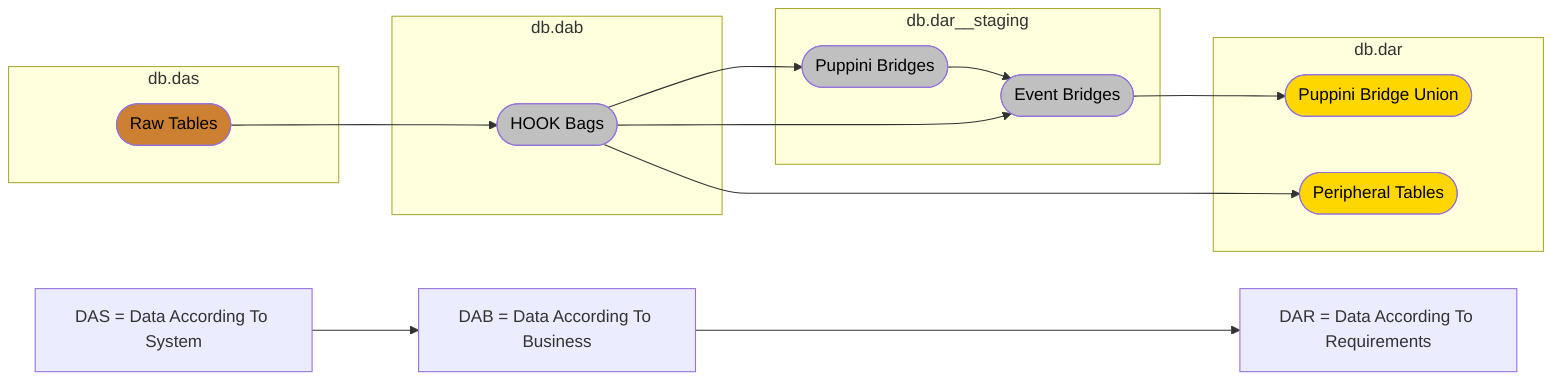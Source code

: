 flowchart LR
    classDef bronze fill:#CD7F32,color:black
    classDef silver fill:#C0C0C0,color:black
    classDef gold fill:#FFD700,color:black

    subgraph das["db.das"]
        raw(["Raw Tables"]):::bronze
    end

    subgraph dab["db.dab"]
        hook(["HOOK Bags"]):::silver
    end

    subgraph dar_stg["db.dar__staging"]
        bridges(["Puppini Bridges"]):::silver
        event_bridges(["Event Bridges"]):::silver
    end

    subgraph dar["db.dar"]
        bridge_union(["Puppini Bridge Union"]):::gold
        peripheral(["Peripheral Tables"]):::gold
    end

    raw --> hook --> bridges --> event_bridges --> bridge_union
    hook --> event_bridges
    hook --> peripheral

    legend_das["DAS = Data According To System"] -->
    legend_dab["DAB = Data According To Business"] ---->
    legend_dar["DAR = Data According To Requirements"]